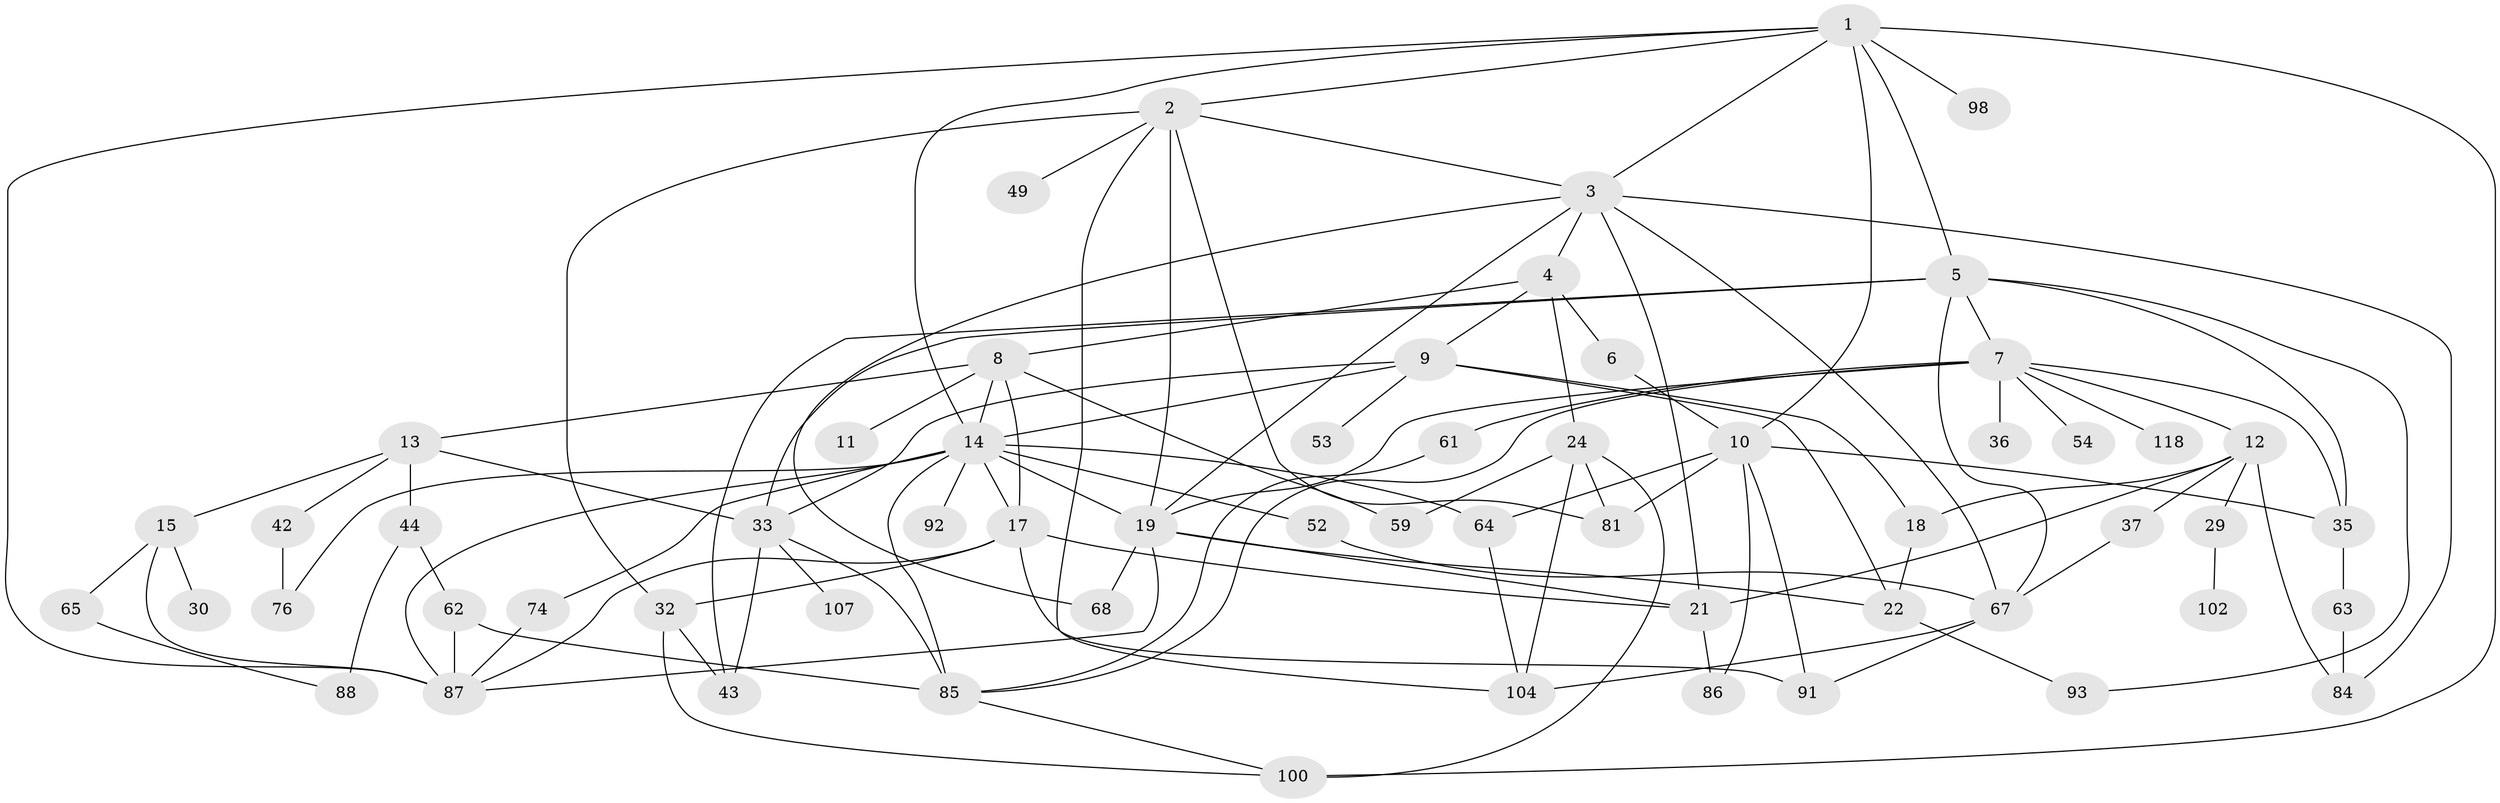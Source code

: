 // original degree distribution, {8: 0.008264462809917356, 7: 0.01652892561983471, 4: 0.19008264462809918, 6: 0.024793388429752067, 5: 0.06611570247933884, 2: 0.3140495867768595, 9: 0.008264462809917356, 3: 0.21487603305785125, 1: 0.15702479338842976}
// Generated by graph-tools (version 1.1) at 2025/13/03/09/25 04:13:15]
// undirected, 60 vertices, 112 edges
graph export_dot {
graph [start="1"]
  node [color=gray90,style=filled];
  1;
  2;
  3 [super="+51"];
  4 [super="+41"];
  5 [super="+23"];
  6;
  7 [super="+25"];
  8 [super="+83"];
  9 [super="+73"];
  10 [super="+119+47+46"];
  11 [super="+45"];
  12 [super="+28+34"];
  13 [super="+26"];
  14 [super="+16+20"];
  15;
  17 [super="+27"];
  18 [super="+66"];
  19 [super="+58+99+40"];
  21 [super="+71"];
  22;
  24 [super="+101+79"];
  29;
  30 [super="+111"];
  32 [super="+80+116"];
  33 [super="+55"];
  35 [super="+57"];
  36 [super="+77+39"];
  37;
  42;
  43;
  44 [super="+72"];
  49;
  52;
  53;
  54 [super="+60"];
  59;
  61 [super="+69"];
  62;
  63;
  64;
  65;
  67 [super="+78+89"];
  68 [super="+103"];
  74;
  76;
  81 [super="+121"];
  84;
  85 [super="+109+96"];
  86;
  87 [super="+105"];
  88;
  91;
  92;
  93;
  98;
  100 [super="+106"];
  102;
  104 [super="+108"];
  107;
  118;
  1 -- 2;
  1 -- 5;
  1 -- 14;
  1 -- 98;
  1 -- 100;
  1 -- 87;
  1 -- 3;
  1 -- 10;
  2 -- 3;
  2 -- 49;
  2 -- 104;
  2 -- 81;
  2 -- 32;
  2 -- 19;
  3 -- 4;
  3 -- 21;
  3 -- 67;
  3 -- 68;
  3 -- 84;
  3 -- 19;
  4 -- 6;
  4 -- 8;
  4 -- 9;
  4 -- 24;
  5 -- 7 [weight=2];
  5 -- 67;
  5 -- 35;
  5 -- 33;
  5 -- 43;
  5 -- 93;
  6 -- 10;
  7 -- 12;
  7 -- 118;
  7 -- 35;
  7 -- 36;
  7 -- 85;
  7 -- 54;
  7 -- 61;
  7 -- 19;
  8 -- 11;
  8 -- 13;
  8 -- 17;
  8 -- 59;
  8 -- 14;
  9 -- 18;
  9 -- 22;
  9 -- 33;
  9 -- 53;
  9 -- 14;
  10 -- 64;
  10 -- 91;
  10 -- 35;
  10 -- 86;
  10 -- 81;
  12 -- 37;
  12 -- 29;
  12 -- 84;
  12 -- 21;
  12 -- 18;
  13 -- 15;
  13 -- 42;
  13 -- 33;
  13 -- 44;
  14 -- 64;
  14 -- 76;
  14 -- 19;
  14 -- 52;
  14 -- 92;
  14 -- 87;
  14 -- 74;
  14 -- 85;
  14 -- 17;
  15 -- 30;
  15 -- 65;
  15 -- 87;
  17 -- 21;
  17 -- 87;
  17 -- 32;
  17 -- 91;
  18 -- 22;
  19 -- 87;
  19 -- 68;
  19 -- 21;
  19 -- 22;
  21 -- 86;
  22 -- 93;
  24 -- 59;
  24 -- 81;
  24 -- 104;
  24 -- 100;
  29 -- 102;
  32 -- 43;
  32 -- 100;
  33 -- 43;
  33 -- 107;
  33 -- 85 [weight=2];
  35 -- 63;
  37 -- 67;
  42 -- 76;
  44 -- 62;
  44 -- 88 [weight=2];
  52 -- 67;
  61 -- 85;
  62 -- 85;
  62 -- 87;
  63 -- 84;
  64 -- 104;
  65 -- 88;
  67 -- 104;
  67 -- 91;
  74 -- 87;
  85 -- 100;
}

